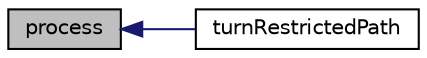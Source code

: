 digraph "process"
{
  edge [fontname="Helvetica",fontsize="10",labelfontname="Helvetica",labelfontsize="10"];
  node [fontname="Helvetica",fontsize="10",shape=record];
  rankdir="LR";
  Node65 [label="process",height=0.2,width=0.4,color="black", fillcolor="grey75", style="filled", fontcolor="black"];
  Node65 -> Node66 [dir="back",color="midnightblue",fontsize="10",style="solid",fontname="Helvetica"];
  Node66 [label="turnRestrictedPath",height=0.2,width=0.4,color="black", fillcolor="white", style="filled",URL="$turnRestrictedPath_8c.html#a2a474bbd7f19e833cc8817b94ff838f2"];
}

